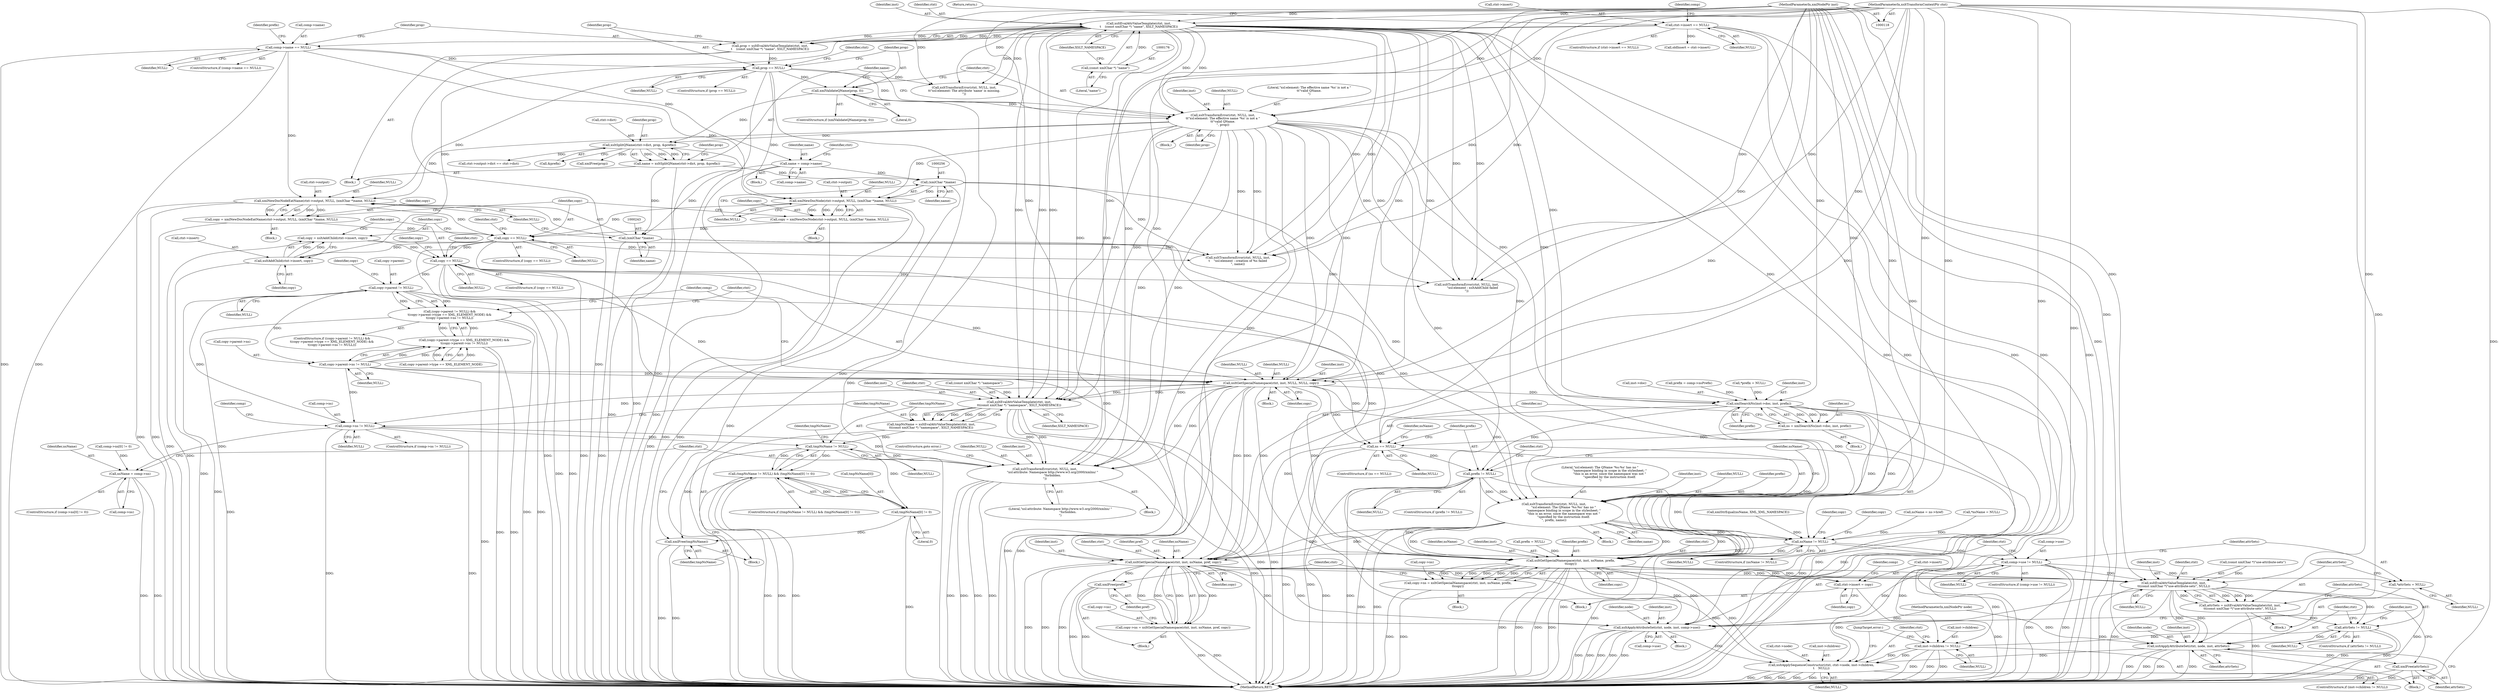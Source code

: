 digraph "0_Chrome_96dbafe288dbe2f0cc45fa3c39daf6d0c37acbab_39@API" {
"1000292" [label="(Call,copy->parent != NULL)"];
"1000279" [label="(Call,copy == NULL)"];
"1000271" [label="(Call,copy = xsltAddChild(ctxt->insert, copy))"];
"1000273" [label="(Call,xsltAddChild(ctxt->insert, copy))"];
"1000146" [label="(Call,ctxt->insert == NULL)"];
"1000260" [label="(Call,copy == NULL)"];
"1000235" [label="(Call,copy = xmlNewDocNodeEatName(ctxt->output, NULL, (xmlChar *)name, NULL))"];
"1000237" [label="(Call,xmlNewDocNodeEatName(ctxt->output, NULL, (xmlChar *)name, NULL))"];
"1000180" [label="(Call,prop == NULL)"];
"1000170" [label="(Call,prop = xsltEvalAttrValueTemplate(ctxt, inst,\n\t    (const xmlChar *) \"name\", XSLT_NAMESPACE))"];
"1000172" [label="(Call,xsltEvalAttrValueTemplate(ctxt, inst,\n\t    (const xmlChar *) \"name\", XSLT_NAMESPACE))"];
"1000119" [label="(MethodParameterIn,xsltTransformContextPtr ctxt)"];
"1000121" [label="(MethodParameterIn,xmlNodePtr inst)"];
"1000175" [label="(Call,(const xmlChar *) \"name\")"];
"1000164" [label="(Call,comp->name == NULL)"];
"1000195" [label="(Call,xsltTransformError(ctxt, NULL, inst,\n\t\t\"xsl:element: The effective name '%s' is not a \"\n\t\t\"valid QName.\n\", prop))"];
"1000191" [label="(Call,xmlValidateQName(prop, 0))"];
"1000242" [label="(Call,(xmlChar *)name)"];
"1000219" [label="(Call,name = comp->name)"];
"1000201" [label="(Call,name = xsltSplitQName(ctxt->dict, prop, &prefix))"];
"1000203" [label="(Call,xsltSplitQName(ctxt->dict, prop, &prefix))"];
"1000248" [label="(Call,copy = xmlNewDocNode(ctxt->output, NULL, (xmlChar *)name, NULL))"];
"1000250" [label="(Call,xmlNewDocNode(ctxt->output, NULL, (xmlChar *)name, NULL))"];
"1000255" [label="(Call,(xmlChar *)name)"];
"1000291" [label="(Call,(copy->parent != NULL) &&\n\t(copy->parent->type == XML_ELEMENT_NODE) &&\n\t(copy->parent->ns != NULL))"];
"1000305" [label="(Call,copy->parent->ns != NULL)"];
"1000297" [label="(Call,(copy->parent->type == XML_ELEMENT_NODE) &&\n\t(copy->parent->ns != NULL))"];
"1000313" [label="(Call,xsltGetSpecialNamespace(ctxt, inst, NULL, NULL, copy))"];
"1000325" [label="(Call,comp->ns != NULL)"];
"1000339" [label="(Call,nsName = comp->ns)"];
"1000358" [label="(Call,tmpNsName != NULL)"];
"1000357" [label="(Call,(tmpNsName != NULL) && (tmpNsName[0] != 0))"];
"1000361" [label="(Call,tmpNsName[0] != 0)"];
"1000366" [label="(Call,xmlFree(tmpNsName))"];
"1000369" [label="(Call,xsltTransformError(ctxt, NULL, inst,\n                \"xsl:attribute: Namespace http://www.w3.org/2000/xmlns/ \"\n                \"forbidden.\n\"))"];
"1000349" [label="(Call,xsltEvalAttrValueTemplate(ctxt, inst,\n\t\t(const xmlChar *) \"namespace\", XSLT_NAMESPACE))"];
"1000347" [label="(Call,tmpNsName = xsltEvalAttrValueTemplate(ctxt, inst,\n\t\t(const xmlChar *) \"namespace\", XSLT_NAMESPACE))"];
"1000391" [label="(Call,xmlSearchNs(inst->doc, inst, prefix))"];
"1000389" [label="(Call,ns = xmlSearchNs(inst->doc, inst, prefix))"];
"1000398" [label="(Call,ns == NULL)"];
"1000403" [label="(Call,prefix != NULL)"];
"1000407" [label="(Call,xsltTransformError(ctxt, NULL, inst,\n                    \"xsl:element: The QName '%s:%s' has no \"\n                    \"namespace binding in scope in the stylesheet; \"\n                    \"this is an error, since the namespace was not \"\n                    \"specified by the instruction itself.\n\", prefix, name))"];
"1000421" [label="(Call,nsName != NULL)"];
"1000430" [label="(Call,xsltGetSpecialNamespace(ctxt, inst, nsName, pref, copy))"];
"1000426" [label="(Call,copy->ns = xsltGetSpecialNamespace(ctxt, inst, nsName, pref, copy))"];
"1000436" [label="(Call,xmlFree(pref))"];
"1000450" [label="(Call,ctxt->insert = copy)"];
"1000467" [label="(Call,xsltApplyAttributeSet(ctxt, node, inst, comp->use))"];
"1000507" [label="(Call,xsltApplySequenceConstructor(ctxt, ctxt->node, inst->children,\n\t    NULL))"];
"1000482" [label="(Call,xsltEvalAttrValueTemplate(ctxt, inst,\n\t\t(const xmlChar *)\"use-attribute-sets\", NULL))"];
"1000480" [label="(Call,attrSets = xsltEvalAttrValueTemplate(ctxt, inst,\n\t\t(const xmlChar *)\"use-attribute-sets\", NULL))"];
"1000490" [label="(Call,attrSets != NULL)"];
"1000494" [label="(Call,xsltApplyAttributeSet(ctxt, node, inst, attrSets))"];
"1000499" [label="(Call,xmlFree(attrSets))"];
"1000502" [label="(Call,inst->children != NULL)"];
"1000444" [label="(Call,xsltGetSpecialNamespace(ctxt, inst, nsName, prefix,\n\t\tcopy))"];
"1000440" [label="(Call,copy->ns = xsltGetSpecialNamespace(ctxt, inst, nsName, prefix,\n\t\tcopy))"];
"1000461" [label="(Call,comp->use != NULL)"];
"1000477" [label="(Call,*attrSets = NULL)"];
"1000345" [label="(Block,)"];
"1000498" [label="(Identifier,attrSets)"];
"1000195" [label="(Call,xsltTransformError(ctxt, NULL, inst,\n\t\t\"xsl:element: The effective name '%s' is not a \"\n\t\t\"valid QName.\n\", prop))"];
"1000479" [label="(Identifier,NULL)"];
"1000204" [label="(Call,ctxt->dict)"];
"1000431" [label="(Identifier,ctxt)"];
"1000340" [label="(Identifier,nsName)"];
"1000225" [label="(Call,ctxt->output->dict == ctxt->dict)"];
"1000430" [label="(Call,xsltGetSpecialNamespace(ctxt, inst, nsName, pref, copy))"];
"1000172" [label="(Call,xsltEvalAttrValueTemplate(ctxt, inst,\n\t    (const xmlChar *) \"name\", XSLT_NAMESPACE))"];
"1000435" [label="(Identifier,copy)"];
"1000450" [label="(Call,ctxt->insert = copy)"];
"1000281" [label="(Identifier,NULL)"];
"1000178" [label="(Identifier,XSLT_NAMESPACE)"];
"1000234" [label="(Block,)"];
"1000489" [label="(ControlStructure,if (attrSets != NULL))"];
"1000180" [label="(Call,prop == NULL)"];
"1000251" [label="(Call,ctxt->output)"];
"1000196" [label="(Identifier,ctxt)"];
"1000248" [label="(Call,copy = xmlNewDocNode(ctxt->output, NULL, (xmlChar *)name, NULL))"];
"1000314" [label="(Identifier,ctxt)"];
"1000242" [label="(Call,(xmlChar *)name)"];
"1000219" [label="(Call,name = comp->name)"];
"1000271" [label="(Call,copy = xsltAddChild(ctxt->insert, copy))"];
"1000175" [label="(Call,(const xmlChar *) \"name\")"];
"1000215" [label="(Identifier,prefix)"];
"1000194" [label="(Block,)"];
"1000198" [label="(Identifier,inst)"];
"1000351" [label="(Identifier,inst)"];
"1000407" [label="(Call,xsltTransformError(ctxt, NULL, inst,\n                    \"xsl:element: The QName '%s:%s' has no \"\n                    \"namespace binding in scope in the stylesheet; \"\n                    \"this is an error, since the namespace was not \"\n                    \"specified by the instruction itself.\n\", prefix, name))"];
"1000260" [label="(Call,copy == NULL)"];
"1000423" [label="(Identifier,NULL)"];
"1000482" [label="(Call,xsltEvalAttrValueTemplate(ctxt, inst,\n\t\t(const xmlChar *)\"use-attribute-sets\", NULL))"];
"1000150" [label="(Identifier,NULL)"];
"1000469" [label="(Identifier,node)"];
"1000280" [label="(Identifier,copy)"];
"1000397" [label="(ControlStructure,if (ns == NULL))"];
"1000436" [label="(Call,xmlFree(pref))"];
"1000457" [label="(Identifier,comp)"];
"1000490" [label="(Call,attrSets != NULL)"];
"1000485" [label="(Call,(const xmlChar *)\"use-attribute-sets\")"];
"1000355" [label="(Identifier,XSLT_NAMESPACE)"];
"1000181" [label="(Identifier,prop)"];
"1000403" [label="(Call,prefix != NULL)"];
"1000504" [label="(Identifier,inst)"];
"1000311" [label="(Identifier,NULL)"];
"1000262" [label="(Identifier,NULL)"];
"1000321" [label="(Identifier,comp)"];
"1000421" [label="(Call,nsName != NULL)"];
"1000406" [label="(Block,)"];
"1000182" [label="(Identifier,NULL)"];
"1000361" [label="(Call,tmpNsName[0] != 0)"];
"1000368" [label="(Block,)"];
"1000387" [label="(Block,)"];
"1000427" [label="(Call,copy->ns)"];
"1000316" [label="(Identifier,NULL)"];
"1000367" [label="(Identifier,tmpNsName)"];
"1000165" [label="(Call,comp->name)"];
"1000447" [label="(Identifier,nsName)"];
"1000446" [label="(Identifier,inst)"];
"1000331" [label="(ControlStructure,if (comp->ns[0] != 0))"];
"1000207" [label="(Identifier,prop)"];
"1000247" [label="(Block,)"];
"1000279" [label="(Call,copy == NULL)"];
"1000362" [label="(Call,tmpNsName[0])"];
"1000121" [label="(MethodParameterIn,xmlNodePtr inst)"];
"1000193" [label="(Literal,0)"];
"1000449" [label="(Identifier,copy)"];
"1000492" [label="(Identifier,NULL)"];
"1000509" [label="(Call,ctxt->node)"];
"1000151" [label="(Return,return;)"];
"1000502" [label="(Call,inst->children != NULL)"];
"1000496" [label="(Identifier,node)"];
"1000313" [label="(Call,xsltGetSpecialNamespace(ctxt, inst, NULL, NULL, copy))"];
"1000467" [label="(Call,xsltApplyAttributeSet(ctxt, node, inst, comp->use))"];
"1000360" [label="(Identifier,NULL)"];
"1000147" [label="(Call,ctxt->insert)"];
"1000434" [label="(Identifier,pref)"];
"1000508" [label="(Identifier,ctxt)"];
"1000439" [label="(Block,)"];
"1000442" [label="(Identifier,copy)"];
"1000516" [label="(JumpTarget,error:)"];
"1000372" [label="(Identifier,inst)"];
"1000326" [label="(Call,comp->ns)"];
"1000145" [label="(ControlStructure,if (ctxt->insert == NULL))"];
"1000415" [label="(Call,nsName = ns->href)"];
"1000433" [label="(Identifier,nsName)"];
"1000177" [label="(Literal,\"name\")"];
"1000359" [label="(Identifier,tmpNsName)"];
"1000146" [label="(Call,ctxt->insert == NULL)"];
"1000168" [label="(Identifier,NULL)"];
"1000512" [label="(Call,inst->children)"];
"1000357" [label="(Call,(tmpNsName != NULL) && (tmpNsName[0] != 0))"];
"1000220" [label="(Identifier,name)"];
"1000356" [label="(ControlStructure,if ((tmpNsName != NULL) && (tmpNsName[0] != 0)))"];
"1000503" [label="(Call,inst->children)"];
"1000273" [label="(Call,xsltAddChild(ctxt->insert, copy))"];
"1000312" [label="(Block,)"];
"1000315" [label="(Identifier,inst)"];
"1000370" [label="(Identifier,ctxt)"];
"1000163" [label="(ControlStructure,if (comp->name == NULL))"];
"1000374" [label="(ControlStructure,goto error;)"];
"1000392" [label="(Call,inst->doc)"];
"1000155" [label="(Identifier,comp)"];
"1000408" [label="(Identifier,ctxt)"];
"1000441" [label="(Call,copy->ns)"];
"1000250" [label="(Call,xmlNewDocNode(ctxt->output, NULL, (xmlChar *)name, NULL))"];
"1000203" [label="(Call,xsltSplitQName(ctxt->dict, prop, &prefix))"];
"1000432" [label="(Identifier,inst)"];
"1000480" [label="(Call,attrSets = xsltEvalAttrValueTemplate(ctxt, inst,\n\t\t(const xmlChar *)\"use-attribute-sets\", NULL))"];
"1000297" [label="(Call,(copy->parent->type == XML_ELEMENT_NODE) &&\n\t(copy->parent->ns != NULL))"];
"1000350" [label="(Identifier,ctxt)"];
"1000488" [label="(Identifier,NULL)"];
"1000484" [label="(Identifier,inst)"];
"1000191" [label="(Call,xmlValidateQName(prop, 0))"];
"1000396" [label="(Identifier,prefix)"];
"1000192" [label="(Identifier,prop)"];
"1000332" [label="(Call,comp->ns[0] != 0)"];
"1000278" [label="(ControlStructure,if (copy == NULL))"];
"1000440" [label="(Call,copy->ns = xsltGetSpecialNamespace(ctxt, inst, nsName, prefix,\n\t\tcopy))"];
"1000383" [label="(Call,prefix = NULL)"];
"1000481" [label="(Identifier,attrSets)"];
"1000318" [label="(Identifier,copy)"];
"1000236" [label="(Identifier,copy)"];
"1000228" [label="(Identifier,ctxt)"];
"1000451" [label="(Call,ctxt->insert)"];
"1000478" [label="(Identifier,attrSets)"];
"1000277" [label="(Identifier,copy)"];
"1000411" [label="(Literal,\"xsl:element: The QName '%s:%s' has no \"\n                    \"namespace binding in scope in the stylesheet; \"\n                    \"this is an error, since the namespace was not \"\n                    \"specified by the instruction itself.\n\")"];
"1000294" [label="(Identifier,copy)"];
"1000158" [label="(Call,oldInsert = ctxt->insert)"];
"1000305" [label="(Call,copy->parent->ns != NULL)"];
"1000363" [label="(Identifier,tmpNsName)"];
"1000292" [label="(Call,copy->parent != NULL)"];
"1000335" [label="(Identifier,comp)"];
"1000274" [label="(Call,ctxt->insert)"];
"1000358" [label="(Call,tmpNsName != NULL)"];
"1000164" [label="(Call,comp->name == NULL)"];
"1000221" [label="(Call,comp->name)"];
"1000245" [label="(Identifier,NULL)"];
"1000494" [label="(Call,xsltApplyAttributeSet(ctxt, node, inst, attrSets))"];
"1000324" [label="(ControlStructure,if (comp->ns != NULL))"];
"1000171" [label="(Identifier,prop)"];
"1000365" [label="(Literal,0)"];
"1000140" [label="(Call,*nsName = NULL)"];
"1000235" [label="(Call,copy = xmlNewDocNodeEatName(ctxt->output, NULL, (xmlChar *)name, NULL))"];
"1000325" [label="(Call,comp->ns != NULL)"];
"1000371" [label="(Identifier,NULL)"];
"1000483" [label="(Identifier,ctxt)"];
"1000238" [label="(Call,ctxt->output)"];
"1000507" [label="(Call,xsltApplySequenceConstructor(ctxt, ctxt->node, inst->children,\n\t    NULL))"];
"1000420" [label="(ControlStructure,if (nsName != NULL))"];
"1000376" [label="(Call,xmlStrEqual(nsName, XML_XML_NAMESPACE))"];
"1000200" [label="(Identifier,prop)"];
"1000261" [label="(Identifier,copy)"];
"1000465" [label="(Identifier,NULL)"];
"1000214" [label="(Call,prefix = comp->nsPrefix)"];
"1000136" [label="(Call,*prefix = NULL)"];
"1000197" [label="(Identifier,NULL)"];
"1000470" [label="(Identifier,inst)"];
"1000369" [label="(Call,xsltTransformError(ctxt, NULL, inst,\n                \"xsl:attribute: Namespace http://www.w3.org/2000/xmlns/ \"\n                \"forbidden.\n\"))"];
"1000249" [label="(Identifier,copy)"];
"1000119" [label="(MethodParameterIn,xsltTransformContextPtr ctxt)"];
"1000184" [label="(Call,xsltTransformError(ctxt, NULL, inst,\n\t\t\"xsl:element: The attribute 'name' is missing.\n\"))"];
"1000264" [label="(Call,xsltTransformError(ctxt, NULL, inst,\n\t    \"xsl:element : creation of %s failed\n\", name))"];
"1000244" [label="(Identifier,name)"];
"1000410" [label="(Identifier,inst)"];
"1000471" [label="(Call,comp->use)"];
"1000468" [label="(Identifier,ctxt)"];
"1000120" [label="(MethodParameterIn,xmlNodePtr node)"];
"1000426" [label="(Call,copy->ns = xsltGetSpecialNamespace(ctxt, inst, nsName, pref, copy))"];
"1000405" [label="(Identifier,NULL)"];
"1000398" [label="(Call,ns == NULL)"];
"1000500" [label="(Identifier,attrSets)"];
"1000348" [label="(Identifier,tmpNsName)"];
"1000272" [label="(Identifier,copy)"];
"1000341" [label="(Call,comp->ns)"];
"1000523" [label="(MethodReturn,RET)"];
"1000339" [label="(Call,nsName = comp->ns)"];
"1000170" [label="(Call,prop = xsltEvalAttrValueTemplate(ctxt, inst,\n\t    (const xmlChar *) \"name\", XSLT_NAMESPACE))"];
"1000293" [label="(Call,copy->parent)"];
"1000389" [label="(Call,ns = xmlSearchNs(inst->doc, inst, prefix))"];
"1000409" [label="(Identifier,NULL)"];
"1000190" [label="(ControlStructure,if (xmlValidateQName(prop, 0)))"];
"1000258" [label="(Identifier,NULL)"];
"1000416" [label="(Identifier,nsName)"];
"1000283" [label="(Call,xsltTransformError(ctxt, NULL, inst,\n            \"xsl:element : xsltAddChild failed\n\"))"];
"1000306" [label="(Call,copy->parent->ns)"];
"1000444" [label="(Call,xsltGetSpecialNamespace(ctxt, inst, nsName, prefix,\n\t\tcopy))"];
"1000301" [label="(Identifier,copy)"];
"1000241" [label="(Identifier,NULL)"];
"1000425" [label="(Block,)"];
"1000477" [label="(Call,*attrSets = NULL)"];
"1000208" [label="(Call,&prefix)"];
"1000428" [label="(Identifier,copy)"];
"1000349" [label="(Call,xsltEvalAttrValueTemplate(ctxt, inst,\n\t\t(const xmlChar *) \"namespace\", XSLT_NAMESPACE))"];
"1000413" [label="(Identifier,name)"];
"1000185" [label="(Identifier,ctxt)"];
"1000211" [label="(Identifier,prop)"];
"1000179" [label="(ControlStructure,if (prop == NULL))"];
"1000495" [label="(Identifier,ctxt)"];
"1000329" [label="(Identifier,NULL)"];
"1000296" [label="(Identifier,NULL)"];
"1000290" [label="(ControlStructure,if ((copy->parent != NULL) &&\n\t(copy->parent->type == XML_ELEMENT_NODE) &&\n\t(copy->parent->ns != NULL)))"];
"1000255" [label="(Call,(xmlChar *)name)"];
"1000317" [label="(Identifier,NULL)"];
"1000373" [label="(Literal,\"xsl:attribute: Namespace http://www.w3.org/2000/xmlns/ \"\n                \"forbidden.\n\")"];
"1000352" [label="(Call,(const xmlChar *) \"namespace\")"];
"1000462" [label="(Call,comp->use)"];
"1000506" [label="(Identifier,NULL)"];
"1000201" [label="(Call,name = xsltSplitQName(ctxt->dict, prop, &prefix))"];
"1000402" [label="(ControlStructure,if (prefix != NULL))"];
"1000291" [label="(Call,(copy->parent != NULL) &&\n\t(copy->parent->type == XML_ELEMENT_NODE) &&\n\t(copy->parent->ns != NULL))"];
"1000399" [label="(Identifier,ns)"];
"1000298" [label="(Call,copy->parent->type == XML_ELEMENT_NODE)"];
"1000265" [label="(Identifier,ctxt)"];
"1000202" [label="(Identifier,name)"];
"1000412" [label="(Identifier,prefix)"];
"1000169" [label="(Block,)"];
"1000515" [label="(Identifier,NULL)"];
"1000259" [label="(ControlStructure,if (copy == NULL))"];
"1000395" [label="(Identifier,inst)"];
"1000437" [label="(Identifier,pref)"];
"1000199" [label="(Literal,\"xsl:element: The effective name '%s' is not a \"\n\t\t\"valid QName.\n\")"];
"1000491" [label="(Identifier,attrSets)"];
"1000404" [label="(Identifier,prefix)"];
"1000284" [label="(Identifier,ctxt)"];
"1000452" [label="(Identifier,ctxt)"];
"1000391" [label="(Call,xmlSearchNs(inst->doc, inst, prefix))"];
"1000174" [label="(Identifier,inst)"];
"1000390" [label="(Identifier,ns)"];
"1000454" [label="(Identifier,copy)"];
"1000466" [label="(Block,)"];
"1000493" [label="(Block,)"];
"1000448" [label="(Identifier,prefix)"];
"1000210" [label="(Call,xmlFree(prop))"];
"1000501" [label="(ControlStructure,if (inst->children != NULL))"];
"1000237" [label="(Call,xmlNewDocNodeEatName(ctxt->output, NULL, (xmlChar *)name, NULL))"];
"1000497" [label="(Identifier,inst)"];
"1000213" [label="(Block,)"];
"1000460" [label="(ControlStructure,if (comp->use != NULL))"];
"1000445" [label="(Identifier,ctxt)"];
"1000499" [label="(Call,xmlFree(attrSets))"];
"1000123" [label="(Block,)"];
"1000347" [label="(Call,tmpNsName = xsltEvalAttrValueTemplate(ctxt, inst,\n\t\t(const xmlChar *) \"namespace\", XSLT_NAMESPACE))"];
"1000366" [label="(Call,xmlFree(tmpNsName))"];
"1000254" [label="(Identifier,NULL)"];
"1000257" [label="(Identifier,name)"];
"1000461" [label="(Call,comp->use != NULL)"];
"1000173" [label="(Identifier,ctxt)"];
"1000475" [label="(Block,)"];
"1000400" [label="(Identifier,NULL)"];
"1000422" [label="(Identifier,nsName)"];
"1000292" -> "1000291"  [label="AST: "];
"1000292" -> "1000296"  [label="CFG: "];
"1000293" -> "1000292"  [label="AST: "];
"1000296" -> "1000292"  [label="AST: "];
"1000301" -> "1000292"  [label="CFG: "];
"1000291" -> "1000292"  [label="CFG: "];
"1000292" -> "1000523"  [label="DDG: "];
"1000292" -> "1000291"  [label="DDG: "];
"1000292" -> "1000291"  [label="DDG: "];
"1000279" -> "1000292"  [label="DDG: "];
"1000292" -> "1000305"  [label="DDG: "];
"1000292" -> "1000313"  [label="DDG: "];
"1000292" -> "1000325"  [label="DDG: "];
"1000292" -> "1000398"  [label="DDG: "];
"1000279" -> "1000278"  [label="AST: "];
"1000279" -> "1000281"  [label="CFG: "];
"1000280" -> "1000279"  [label="AST: "];
"1000281" -> "1000279"  [label="AST: "];
"1000284" -> "1000279"  [label="CFG: "];
"1000294" -> "1000279"  [label="CFG: "];
"1000279" -> "1000523"  [label="DDG: "];
"1000279" -> "1000523"  [label="DDG: "];
"1000271" -> "1000279"  [label="DDG: "];
"1000260" -> "1000279"  [label="DDG: "];
"1000279" -> "1000283"  [label="DDG: "];
"1000279" -> "1000313"  [label="DDG: "];
"1000279" -> "1000430"  [label="DDG: "];
"1000279" -> "1000444"  [label="DDG: "];
"1000271" -> "1000123"  [label="AST: "];
"1000271" -> "1000273"  [label="CFG: "];
"1000272" -> "1000271"  [label="AST: "];
"1000273" -> "1000271"  [label="AST: "];
"1000280" -> "1000271"  [label="CFG: "];
"1000271" -> "1000523"  [label="DDG: "];
"1000273" -> "1000271"  [label="DDG: "];
"1000273" -> "1000271"  [label="DDG: "];
"1000273" -> "1000277"  [label="CFG: "];
"1000274" -> "1000273"  [label="AST: "];
"1000277" -> "1000273"  [label="AST: "];
"1000273" -> "1000523"  [label="DDG: "];
"1000146" -> "1000273"  [label="DDG: "];
"1000260" -> "1000273"  [label="DDG: "];
"1000146" -> "1000145"  [label="AST: "];
"1000146" -> "1000150"  [label="CFG: "];
"1000147" -> "1000146"  [label="AST: "];
"1000150" -> "1000146"  [label="AST: "];
"1000151" -> "1000146"  [label="CFG: "];
"1000155" -> "1000146"  [label="CFG: "];
"1000146" -> "1000523"  [label="DDG: "];
"1000146" -> "1000523"  [label="DDG: "];
"1000146" -> "1000523"  [label="DDG: "];
"1000146" -> "1000158"  [label="DDG: "];
"1000146" -> "1000164"  [label="DDG: "];
"1000260" -> "1000259"  [label="AST: "];
"1000260" -> "1000262"  [label="CFG: "];
"1000261" -> "1000260"  [label="AST: "];
"1000262" -> "1000260"  [label="AST: "];
"1000265" -> "1000260"  [label="CFG: "];
"1000272" -> "1000260"  [label="CFG: "];
"1000260" -> "1000523"  [label="DDG: "];
"1000260" -> "1000523"  [label="DDG: "];
"1000235" -> "1000260"  [label="DDG: "];
"1000248" -> "1000260"  [label="DDG: "];
"1000250" -> "1000260"  [label="DDG: "];
"1000237" -> "1000260"  [label="DDG: "];
"1000260" -> "1000264"  [label="DDG: "];
"1000235" -> "1000234"  [label="AST: "];
"1000235" -> "1000237"  [label="CFG: "];
"1000236" -> "1000235"  [label="AST: "];
"1000237" -> "1000235"  [label="AST: "];
"1000261" -> "1000235"  [label="CFG: "];
"1000235" -> "1000523"  [label="DDG: "];
"1000237" -> "1000235"  [label="DDG: "];
"1000237" -> "1000235"  [label="DDG: "];
"1000237" -> "1000235"  [label="DDG: "];
"1000237" -> "1000245"  [label="CFG: "];
"1000238" -> "1000237"  [label="AST: "];
"1000241" -> "1000237"  [label="AST: "];
"1000242" -> "1000237"  [label="AST: "];
"1000245" -> "1000237"  [label="AST: "];
"1000237" -> "1000523"  [label="DDG: "];
"1000237" -> "1000523"  [label="DDG: "];
"1000180" -> "1000237"  [label="DDG: "];
"1000164" -> "1000237"  [label="DDG: "];
"1000195" -> "1000237"  [label="DDG: "];
"1000242" -> "1000237"  [label="DDG: "];
"1000180" -> "1000179"  [label="AST: "];
"1000180" -> "1000182"  [label="CFG: "];
"1000181" -> "1000180"  [label="AST: "];
"1000182" -> "1000180"  [label="AST: "];
"1000185" -> "1000180"  [label="CFG: "];
"1000192" -> "1000180"  [label="CFG: "];
"1000180" -> "1000523"  [label="DDG: "];
"1000180" -> "1000523"  [label="DDG: "];
"1000170" -> "1000180"  [label="DDG: "];
"1000164" -> "1000180"  [label="DDG: "];
"1000180" -> "1000184"  [label="DDG: "];
"1000180" -> "1000191"  [label="DDG: "];
"1000180" -> "1000195"  [label="DDG: "];
"1000180" -> "1000250"  [label="DDG: "];
"1000170" -> "1000169"  [label="AST: "];
"1000170" -> "1000172"  [label="CFG: "];
"1000171" -> "1000170"  [label="AST: "];
"1000172" -> "1000170"  [label="AST: "];
"1000181" -> "1000170"  [label="CFG: "];
"1000170" -> "1000523"  [label="DDG: "];
"1000172" -> "1000170"  [label="DDG: "];
"1000172" -> "1000170"  [label="DDG: "];
"1000172" -> "1000170"  [label="DDG: "];
"1000172" -> "1000170"  [label="DDG: "];
"1000172" -> "1000178"  [label="CFG: "];
"1000173" -> "1000172"  [label="AST: "];
"1000174" -> "1000172"  [label="AST: "];
"1000175" -> "1000172"  [label="AST: "];
"1000178" -> "1000172"  [label="AST: "];
"1000172" -> "1000523"  [label="DDG: "];
"1000172" -> "1000523"  [label="DDG: "];
"1000119" -> "1000172"  [label="DDG: "];
"1000121" -> "1000172"  [label="DDG: "];
"1000175" -> "1000172"  [label="DDG: "];
"1000172" -> "1000184"  [label="DDG: "];
"1000172" -> "1000184"  [label="DDG: "];
"1000172" -> "1000195"  [label="DDG: "];
"1000172" -> "1000195"  [label="DDG: "];
"1000172" -> "1000264"  [label="DDG: "];
"1000172" -> "1000264"  [label="DDG: "];
"1000172" -> "1000283"  [label="DDG: "];
"1000172" -> "1000283"  [label="DDG: "];
"1000172" -> "1000313"  [label="DDG: "];
"1000172" -> "1000313"  [label="DDG: "];
"1000172" -> "1000349"  [label="DDG: "];
"1000172" -> "1000349"  [label="DDG: "];
"1000172" -> "1000349"  [label="DDG: "];
"1000172" -> "1000369"  [label="DDG: "];
"1000172" -> "1000369"  [label="DDG: "];
"1000172" -> "1000391"  [label="DDG: "];
"1000172" -> "1000407"  [label="DDG: "];
"1000172" -> "1000430"  [label="DDG: "];
"1000172" -> "1000444"  [label="DDG: "];
"1000119" -> "1000118"  [label="AST: "];
"1000119" -> "1000523"  [label="DDG: "];
"1000119" -> "1000184"  [label="DDG: "];
"1000119" -> "1000195"  [label="DDG: "];
"1000119" -> "1000264"  [label="DDG: "];
"1000119" -> "1000283"  [label="DDG: "];
"1000119" -> "1000313"  [label="DDG: "];
"1000119" -> "1000349"  [label="DDG: "];
"1000119" -> "1000369"  [label="DDG: "];
"1000119" -> "1000407"  [label="DDG: "];
"1000119" -> "1000430"  [label="DDG: "];
"1000119" -> "1000444"  [label="DDG: "];
"1000119" -> "1000467"  [label="DDG: "];
"1000119" -> "1000482"  [label="DDG: "];
"1000119" -> "1000494"  [label="DDG: "];
"1000119" -> "1000507"  [label="DDG: "];
"1000121" -> "1000118"  [label="AST: "];
"1000121" -> "1000523"  [label="DDG: "];
"1000121" -> "1000184"  [label="DDG: "];
"1000121" -> "1000195"  [label="DDG: "];
"1000121" -> "1000264"  [label="DDG: "];
"1000121" -> "1000283"  [label="DDG: "];
"1000121" -> "1000313"  [label="DDG: "];
"1000121" -> "1000349"  [label="DDG: "];
"1000121" -> "1000369"  [label="DDG: "];
"1000121" -> "1000391"  [label="DDG: "];
"1000121" -> "1000407"  [label="DDG: "];
"1000121" -> "1000430"  [label="DDG: "];
"1000121" -> "1000444"  [label="DDG: "];
"1000121" -> "1000467"  [label="DDG: "];
"1000121" -> "1000482"  [label="DDG: "];
"1000121" -> "1000494"  [label="DDG: "];
"1000175" -> "1000177"  [label="CFG: "];
"1000176" -> "1000175"  [label="AST: "];
"1000177" -> "1000175"  [label="AST: "];
"1000178" -> "1000175"  [label="CFG: "];
"1000164" -> "1000163"  [label="AST: "];
"1000164" -> "1000168"  [label="CFG: "];
"1000165" -> "1000164"  [label="AST: "];
"1000168" -> "1000164"  [label="AST: "];
"1000171" -> "1000164"  [label="CFG: "];
"1000215" -> "1000164"  [label="CFG: "];
"1000164" -> "1000523"  [label="DDG: "];
"1000164" -> "1000523"  [label="DDG: "];
"1000164" -> "1000219"  [label="DDG: "];
"1000164" -> "1000250"  [label="DDG: "];
"1000195" -> "1000194"  [label="AST: "];
"1000195" -> "1000200"  [label="CFG: "];
"1000196" -> "1000195"  [label="AST: "];
"1000197" -> "1000195"  [label="AST: "];
"1000198" -> "1000195"  [label="AST: "];
"1000199" -> "1000195"  [label="AST: "];
"1000200" -> "1000195"  [label="AST: "];
"1000202" -> "1000195"  [label="CFG: "];
"1000195" -> "1000523"  [label="DDG: "];
"1000191" -> "1000195"  [label="DDG: "];
"1000195" -> "1000203"  [label="DDG: "];
"1000195" -> "1000250"  [label="DDG: "];
"1000195" -> "1000264"  [label="DDG: "];
"1000195" -> "1000264"  [label="DDG: "];
"1000195" -> "1000283"  [label="DDG: "];
"1000195" -> "1000283"  [label="DDG: "];
"1000195" -> "1000313"  [label="DDG: "];
"1000195" -> "1000313"  [label="DDG: "];
"1000195" -> "1000349"  [label="DDG: "];
"1000195" -> "1000349"  [label="DDG: "];
"1000195" -> "1000369"  [label="DDG: "];
"1000195" -> "1000369"  [label="DDG: "];
"1000195" -> "1000391"  [label="DDG: "];
"1000195" -> "1000407"  [label="DDG: "];
"1000195" -> "1000430"  [label="DDG: "];
"1000195" -> "1000444"  [label="DDG: "];
"1000191" -> "1000190"  [label="AST: "];
"1000191" -> "1000193"  [label="CFG: "];
"1000192" -> "1000191"  [label="AST: "];
"1000193" -> "1000191"  [label="AST: "];
"1000196" -> "1000191"  [label="CFG: "];
"1000202" -> "1000191"  [label="CFG: "];
"1000191" -> "1000523"  [label="DDG: "];
"1000191" -> "1000203"  [label="DDG: "];
"1000242" -> "1000244"  [label="CFG: "];
"1000243" -> "1000242"  [label="AST: "];
"1000244" -> "1000242"  [label="AST: "];
"1000245" -> "1000242"  [label="CFG: "];
"1000242" -> "1000523"  [label="DDG: "];
"1000219" -> "1000242"  [label="DDG: "];
"1000201" -> "1000242"  [label="DDG: "];
"1000242" -> "1000264"  [label="DDG: "];
"1000242" -> "1000407"  [label="DDG: "];
"1000219" -> "1000213"  [label="AST: "];
"1000219" -> "1000221"  [label="CFG: "];
"1000220" -> "1000219"  [label="AST: "];
"1000221" -> "1000219"  [label="AST: "];
"1000228" -> "1000219"  [label="CFG: "];
"1000219" -> "1000523"  [label="DDG: "];
"1000219" -> "1000255"  [label="DDG: "];
"1000201" -> "1000169"  [label="AST: "];
"1000201" -> "1000203"  [label="CFG: "];
"1000202" -> "1000201"  [label="AST: "];
"1000203" -> "1000201"  [label="AST: "];
"1000211" -> "1000201"  [label="CFG: "];
"1000201" -> "1000523"  [label="DDG: "];
"1000203" -> "1000201"  [label="DDG: "];
"1000203" -> "1000201"  [label="DDG: "];
"1000203" -> "1000201"  [label="DDG: "];
"1000201" -> "1000255"  [label="DDG: "];
"1000203" -> "1000208"  [label="CFG: "];
"1000204" -> "1000203"  [label="AST: "];
"1000207" -> "1000203"  [label="AST: "];
"1000208" -> "1000203"  [label="AST: "];
"1000203" -> "1000523"  [label="DDG: "];
"1000203" -> "1000210"  [label="DDG: "];
"1000203" -> "1000225"  [label="DDG: "];
"1000248" -> "1000247"  [label="AST: "];
"1000248" -> "1000250"  [label="CFG: "];
"1000249" -> "1000248"  [label="AST: "];
"1000250" -> "1000248"  [label="AST: "];
"1000261" -> "1000248"  [label="CFG: "];
"1000248" -> "1000523"  [label="DDG: "];
"1000250" -> "1000248"  [label="DDG: "];
"1000250" -> "1000248"  [label="DDG: "];
"1000250" -> "1000248"  [label="DDG: "];
"1000250" -> "1000258"  [label="CFG: "];
"1000251" -> "1000250"  [label="AST: "];
"1000254" -> "1000250"  [label="AST: "];
"1000255" -> "1000250"  [label="AST: "];
"1000258" -> "1000250"  [label="AST: "];
"1000250" -> "1000523"  [label="DDG: "];
"1000250" -> "1000523"  [label="DDG: "];
"1000255" -> "1000250"  [label="DDG: "];
"1000255" -> "1000257"  [label="CFG: "];
"1000256" -> "1000255"  [label="AST: "];
"1000257" -> "1000255"  [label="AST: "];
"1000258" -> "1000255"  [label="CFG: "];
"1000255" -> "1000523"  [label="DDG: "];
"1000255" -> "1000264"  [label="DDG: "];
"1000255" -> "1000407"  [label="DDG: "];
"1000291" -> "1000290"  [label="AST: "];
"1000291" -> "1000297"  [label="CFG: "];
"1000297" -> "1000291"  [label="AST: "];
"1000314" -> "1000291"  [label="CFG: "];
"1000321" -> "1000291"  [label="CFG: "];
"1000291" -> "1000523"  [label="DDG: "];
"1000291" -> "1000523"  [label="DDG: "];
"1000291" -> "1000523"  [label="DDG: "];
"1000297" -> "1000291"  [label="DDG: "];
"1000297" -> "1000291"  [label="DDG: "];
"1000305" -> "1000297"  [label="AST: "];
"1000305" -> "1000311"  [label="CFG: "];
"1000306" -> "1000305"  [label="AST: "];
"1000311" -> "1000305"  [label="AST: "];
"1000297" -> "1000305"  [label="CFG: "];
"1000305" -> "1000523"  [label="DDG: "];
"1000305" -> "1000297"  [label="DDG: "];
"1000305" -> "1000297"  [label="DDG: "];
"1000305" -> "1000313"  [label="DDG: "];
"1000305" -> "1000325"  [label="DDG: "];
"1000305" -> "1000398"  [label="DDG: "];
"1000297" -> "1000298"  [label="CFG: "];
"1000298" -> "1000297"  [label="AST: "];
"1000297" -> "1000523"  [label="DDG: "];
"1000297" -> "1000523"  [label="DDG: "];
"1000298" -> "1000297"  [label="DDG: "];
"1000298" -> "1000297"  [label="DDG: "];
"1000313" -> "1000312"  [label="AST: "];
"1000313" -> "1000318"  [label="CFG: "];
"1000314" -> "1000313"  [label="AST: "];
"1000315" -> "1000313"  [label="AST: "];
"1000316" -> "1000313"  [label="AST: "];
"1000317" -> "1000313"  [label="AST: "];
"1000318" -> "1000313"  [label="AST: "];
"1000321" -> "1000313"  [label="CFG: "];
"1000313" -> "1000523"  [label="DDG: "];
"1000313" -> "1000523"  [label="DDG: "];
"1000313" -> "1000325"  [label="DDG: "];
"1000313" -> "1000349"  [label="DDG: "];
"1000313" -> "1000349"  [label="DDG: "];
"1000313" -> "1000369"  [label="DDG: "];
"1000313" -> "1000369"  [label="DDG: "];
"1000313" -> "1000391"  [label="DDG: "];
"1000313" -> "1000398"  [label="DDG: "];
"1000313" -> "1000407"  [label="DDG: "];
"1000313" -> "1000430"  [label="DDG: "];
"1000313" -> "1000430"  [label="DDG: "];
"1000313" -> "1000444"  [label="DDG: "];
"1000313" -> "1000444"  [label="DDG: "];
"1000325" -> "1000324"  [label="AST: "];
"1000325" -> "1000329"  [label="CFG: "];
"1000326" -> "1000325"  [label="AST: "];
"1000329" -> "1000325"  [label="AST: "];
"1000335" -> "1000325"  [label="CFG: "];
"1000348" -> "1000325"  [label="CFG: "];
"1000325" -> "1000523"  [label="DDG: "];
"1000325" -> "1000523"  [label="DDG: "];
"1000325" -> "1000339"  [label="DDG: "];
"1000325" -> "1000358"  [label="DDG: "];
"1000325" -> "1000369"  [label="DDG: "];
"1000339" -> "1000331"  [label="AST: "];
"1000339" -> "1000341"  [label="CFG: "];
"1000340" -> "1000339"  [label="AST: "];
"1000341" -> "1000339"  [label="AST: "];
"1000370" -> "1000339"  [label="CFG: "];
"1000339" -> "1000523"  [label="DDG: "];
"1000339" -> "1000523"  [label="DDG: "];
"1000332" -> "1000339"  [label="DDG: "];
"1000358" -> "1000357"  [label="AST: "];
"1000358" -> "1000360"  [label="CFG: "];
"1000359" -> "1000358"  [label="AST: "];
"1000360" -> "1000358"  [label="AST: "];
"1000363" -> "1000358"  [label="CFG: "];
"1000357" -> "1000358"  [label="CFG: "];
"1000358" -> "1000357"  [label="DDG: "];
"1000358" -> "1000357"  [label="DDG: "];
"1000347" -> "1000358"  [label="DDG: "];
"1000358" -> "1000361"  [label="DDG: "];
"1000358" -> "1000366"  [label="DDG: "];
"1000358" -> "1000369"  [label="DDG: "];
"1000357" -> "1000356"  [label="AST: "];
"1000357" -> "1000361"  [label="CFG: "];
"1000361" -> "1000357"  [label="AST: "];
"1000367" -> "1000357"  [label="CFG: "];
"1000357" -> "1000523"  [label="DDG: "];
"1000357" -> "1000523"  [label="DDG: "];
"1000357" -> "1000523"  [label="DDG: "];
"1000361" -> "1000357"  [label="DDG: "];
"1000361" -> "1000357"  [label="DDG: "];
"1000361" -> "1000365"  [label="CFG: "];
"1000362" -> "1000361"  [label="AST: "];
"1000365" -> "1000361"  [label="AST: "];
"1000361" -> "1000523"  [label="DDG: "];
"1000361" -> "1000366"  [label="DDG: "];
"1000366" -> "1000345"  [label="AST: "];
"1000366" -> "1000367"  [label="CFG: "];
"1000367" -> "1000366"  [label="AST: "];
"1000370" -> "1000366"  [label="CFG: "];
"1000366" -> "1000523"  [label="DDG: "];
"1000366" -> "1000523"  [label="DDG: "];
"1000369" -> "1000368"  [label="AST: "];
"1000369" -> "1000373"  [label="CFG: "];
"1000370" -> "1000369"  [label="AST: "];
"1000371" -> "1000369"  [label="AST: "];
"1000372" -> "1000369"  [label="AST: "];
"1000373" -> "1000369"  [label="AST: "];
"1000374" -> "1000369"  [label="CFG: "];
"1000369" -> "1000523"  [label="DDG: "];
"1000369" -> "1000523"  [label="DDG: "];
"1000369" -> "1000523"  [label="DDG: "];
"1000369" -> "1000523"  [label="DDG: "];
"1000349" -> "1000369"  [label="DDG: "];
"1000349" -> "1000369"  [label="DDG: "];
"1000349" -> "1000347"  [label="AST: "];
"1000349" -> "1000355"  [label="CFG: "];
"1000350" -> "1000349"  [label="AST: "];
"1000351" -> "1000349"  [label="AST: "];
"1000352" -> "1000349"  [label="AST: "];
"1000355" -> "1000349"  [label="AST: "];
"1000347" -> "1000349"  [label="CFG: "];
"1000349" -> "1000523"  [label="DDG: "];
"1000349" -> "1000523"  [label="DDG: "];
"1000349" -> "1000347"  [label="DDG: "];
"1000349" -> "1000347"  [label="DDG: "];
"1000349" -> "1000347"  [label="DDG: "];
"1000349" -> "1000347"  [label="DDG: "];
"1000352" -> "1000349"  [label="DDG: "];
"1000347" -> "1000345"  [label="AST: "];
"1000348" -> "1000347"  [label="AST: "];
"1000359" -> "1000347"  [label="CFG: "];
"1000347" -> "1000523"  [label="DDG: "];
"1000391" -> "1000389"  [label="AST: "];
"1000391" -> "1000396"  [label="CFG: "];
"1000392" -> "1000391"  [label="AST: "];
"1000395" -> "1000391"  [label="AST: "];
"1000396" -> "1000391"  [label="AST: "];
"1000389" -> "1000391"  [label="CFG: "];
"1000391" -> "1000523"  [label="DDG: "];
"1000391" -> "1000523"  [label="DDG: "];
"1000391" -> "1000389"  [label="DDG: "];
"1000391" -> "1000389"  [label="DDG: "];
"1000391" -> "1000389"  [label="DDG: "];
"1000214" -> "1000391"  [label="DDG: "];
"1000136" -> "1000391"  [label="DDG: "];
"1000391" -> "1000403"  [label="DDG: "];
"1000391" -> "1000407"  [label="DDG: "];
"1000391" -> "1000430"  [label="DDG: "];
"1000391" -> "1000444"  [label="DDG: "];
"1000391" -> "1000444"  [label="DDG: "];
"1000389" -> "1000387"  [label="AST: "];
"1000390" -> "1000389"  [label="AST: "];
"1000399" -> "1000389"  [label="CFG: "];
"1000389" -> "1000523"  [label="DDG: "];
"1000389" -> "1000398"  [label="DDG: "];
"1000398" -> "1000397"  [label="AST: "];
"1000398" -> "1000400"  [label="CFG: "];
"1000399" -> "1000398"  [label="AST: "];
"1000400" -> "1000398"  [label="AST: "];
"1000404" -> "1000398"  [label="CFG: "];
"1000416" -> "1000398"  [label="CFG: "];
"1000398" -> "1000523"  [label="DDG: "];
"1000398" -> "1000523"  [label="DDG: "];
"1000398" -> "1000403"  [label="DDG: "];
"1000398" -> "1000421"  [label="DDG: "];
"1000403" -> "1000402"  [label="AST: "];
"1000403" -> "1000405"  [label="CFG: "];
"1000404" -> "1000403"  [label="AST: "];
"1000405" -> "1000403"  [label="AST: "];
"1000408" -> "1000403"  [label="CFG: "];
"1000422" -> "1000403"  [label="CFG: "];
"1000403" -> "1000523"  [label="DDG: "];
"1000403" -> "1000523"  [label="DDG: "];
"1000403" -> "1000407"  [label="DDG: "];
"1000403" -> "1000407"  [label="DDG: "];
"1000403" -> "1000421"  [label="DDG: "];
"1000403" -> "1000444"  [label="DDG: "];
"1000407" -> "1000406"  [label="AST: "];
"1000407" -> "1000413"  [label="CFG: "];
"1000408" -> "1000407"  [label="AST: "];
"1000409" -> "1000407"  [label="AST: "];
"1000410" -> "1000407"  [label="AST: "];
"1000411" -> "1000407"  [label="AST: "];
"1000412" -> "1000407"  [label="AST: "];
"1000413" -> "1000407"  [label="AST: "];
"1000422" -> "1000407"  [label="CFG: "];
"1000407" -> "1000523"  [label="DDG: "];
"1000407" -> "1000523"  [label="DDG: "];
"1000407" -> "1000523"  [label="DDG: "];
"1000407" -> "1000421"  [label="DDG: "];
"1000407" -> "1000430"  [label="DDG: "];
"1000407" -> "1000430"  [label="DDG: "];
"1000407" -> "1000444"  [label="DDG: "];
"1000407" -> "1000444"  [label="DDG: "];
"1000407" -> "1000444"  [label="DDG: "];
"1000421" -> "1000420"  [label="AST: "];
"1000421" -> "1000423"  [label="CFG: "];
"1000422" -> "1000421"  [label="AST: "];
"1000423" -> "1000421"  [label="AST: "];
"1000428" -> "1000421"  [label="CFG: "];
"1000442" -> "1000421"  [label="CFG: "];
"1000421" -> "1000523"  [label="DDG: "];
"1000376" -> "1000421"  [label="DDG: "];
"1000140" -> "1000421"  [label="DDG: "];
"1000415" -> "1000421"  [label="DDG: "];
"1000421" -> "1000430"  [label="DDG: "];
"1000421" -> "1000444"  [label="DDG: "];
"1000421" -> "1000461"  [label="DDG: "];
"1000421" -> "1000502"  [label="DDG: "];
"1000430" -> "1000426"  [label="AST: "];
"1000430" -> "1000435"  [label="CFG: "];
"1000431" -> "1000430"  [label="AST: "];
"1000432" -> "1000430"  [label="AST: "];
"1000433" -> "1000430"  [label="AST: "];
"1000434" -> "1000430"  [label="AST: "];
"1000435" -> "1000430"  [label="AST: "];
"1000426" -> "1000430"  [label="CFG: "];
"1000430" -> "1000523"  [label="DDG: "];
"1000430" -> "1000523"  [label="DDG: "];
"1000430" -> "1000523"  [label="DDG: "];
"1000430" -> "1000426"  [label="DDG: "];
"1000430" -> "1000426"  [label="DDG: "];
"1000430" -> "1000426"  [label="DDG: "];
"1000430" -> "1000426"  [label="DDG: "];
"1000430" -> "1000426"  [label="DDG: "];
"1000430" -> "1000436"  [label="DDG: "];
"1000430" -> "1000450"  [label="DDG: "];
"1000430" -> "1000467"  [label="DDG: "];
"1000430" -> "1000467"  [label="DDG: "];
"1000430" -> "1000482"  [label="DDG: "];
"1000430" -> "1000482"  [label="DDG: "];
"1000430" -> "1000507"  [label="DDG: "];
"1000426" -> "1000425"  [label="AST: "];
"1000427" -> "1000426"  [label="AST: "];
"1000437" -> "1000426"  [label="CFG: "];
"1000426" -> "1000523"  [label="DDG: "];
"1000426" -> "1000523"  [label="DDG: "];
"1000436" -> "1000425"  [label="AST: "];
"1000436" -> "1000437"  [label="CFG: "];
"1000437" -> "1000436"  [label="AST: "];
"1000452" -> "1000436"  [label="CFG: "];
"1000436" -> "1000523"  [label="DDG: "];
"1000436" -> "1000523"  [label="DDG: "];
"1000450" -> "1000123"  [label="AST: "];
"1000450" -> "1000454"  [label="CFG: "];
"1000451" -> "1000450"  [label="AST: "];
"1000454" -> "1000450"  [label="AST: "];
"1000457" -> "1000450"  [label="CFG: "];
"1000450" -> "1000523"  [label="DDG: "];
"1000444" -> "1000450"  [label="DDG: "];
"1000467" -> "1000466"  [label="AST: "];
"1000467" -> "1000471"  [label="CFG: "];
"1000468" -> "1000467"  [label="AST: "];
"1000469" -> "1000467"  [label="AST: "];
"1000470" -> "1000467"  [label="AST: "];
"1000471" -> "1000467"  [label="AST: "];
"1000504" -> "1000467"  [label="CFG: "];
"1000467" -> "1000523"  [label="DDG: "];
"1000467" -> "1000523"  [label="DDG: "];
"1000467" -> "1000523"  [label="DDG: "];
"1000467" -> "1000523"  [label="DDG: "];
"1000467" -> "1000523"  [label="DDG: "];
"1000444" -> "1000467"  [label="DDG: "];
"1000444" -> "1000467"  [label="DDG: "];
"1000120" -> "1000467"  [label="DDG: "];
"1000461" -> "1000467"  [label="DDG: "];
"1000467" -> "1000507"  [label="DDG: "];
"1000507" -> "1000501"  [label="AST: "];
"1000507" -> "1000515"  [label="CFG: "];
"1000508" -> "1000507"  [label="AST: "];
"1000509" -> "1000507"  [label="AST: "];
"1000512" -> "1000507"  [label="AST: "];
"1000515" -> "1000507"  [label="AST: "];
"1000516" -> "1000507"  [label="CFG: "];
"1000507" -> "1000523"  [label="DDG: "];
"1000507" -> "1000523"  [label="DDG: "];
"1000507" -> "1000523"  [label="DDG: "];
"1000507" -> "1000523"  [label="DDG: "];
"1000507" -> "1000523"  [label="DDG: "];
"1000482" -> "1000507"  [label="DDG: "];
"1000494" -> "1000507"  [label="DDG: "];
"1000444" -> "1000507"  [label="DDG: "];
"1000502" -> "1000507"  [label="DDG: "];
"1000502" -> "1000507"  [label="DDG: "];
"1000482" -> "1000480"  [label="AST: "];
"1000482" -> "1000488"  [label="CFG: "];
"1000483" -> "1000482"  [label="AST: "];
"1000484" -> "1000482"  [label="AST: "];
"1000485" -> "1000482"  [label="AST: "];
"1000488" -> "1000482"  [label="AST: "];
"1000480" -> "1000482"  [label="CFG: "];
"1000482" -> "1000523"  [label="DDG: "];
"1000482" -> "1000523"  [label="DDG: "];
"1000482" -> "1000523"  [label="DDG: "];
"1000482" -> "1000480"  [label="DDG: "];
"1000482" -> "1000480"  [label="DDG: "];
"1000482" -> "1000480"  [label="DDG: "];
"1000482" -> "1000480"  [label="DDG: "];
"1000444" -> "1000482"  [label="DDG: "];
"1000444" -> "1000482"  [label="DDG: "];
"1000485" -> "1000482"  [label="DDG: "];
"1000461" -> "1000482"  [label="DDG: "];
"1000482" -> "1000490"  [label="DDG: "];
"1000482" -> "1000494"  [label="DDG: "];
"1000482" -> "1000494"  [label="DDG: "];
"1000480" -> "1000475"  [label="AST: "];
"1000481" -> "1000480"  [label="AST: "];
"1000491" -> "1000480"  [label="CFG: "];
"1000480" -> "1000523"  [label="DDG: "];
"1000480" -> "1000490"  [label="DDG: "];
"1000490" -> "1000489"  [label="AST: "];
"1000490" -> "1000492"  [label="CFG: "];
"1000491" -> "1000490"  [label="AST: "];
"1000492" -> "1000490"  [label="AST: "];
"1000495" -> "1000490"  [label="CFG: "];
"1000504" -> "1000490"  [label="CFG: "];
"1000490" -> "1000523"  [label="DDG: "];
"1000490" -> "1000523"  [label="DDG: "];
"1000490" -> "1000494"  [label="DDG: "];
"1000490" -> "1000502"  [label="DDG: "];
"1000494" -> "1000493"  [label="AST: "];
"1000494" -> "1000498"  [label="CFG: "];
"1000495" -> "1000494"  [label="AST: "];
"1000496" -> "1000494"  [label="AST: "];
"1000497" -> "1000494"  [label="AST: "];
"1000498" -> "1000494"  [label="AST: "];
"1000500" -> "1000494"  [label="CFG: "];
"1000494" -> "1000523"  [label="DDG: "];
"1000494" -> "1000523"  [label="DDG: "];
"1000494" -> "1000523"  [label="DDG: "];
"1000494" -> "1000523"  [label="DDG: "];
"1000120" -> "1000494"  [label="DDG: "];
"1000494" -> "1000499"  [label="DDG: "];
"1000499" -> "1000493"  [label="AST: "];
"1000499" -> "1000500"  [label="CFG: "];
"1000500" -> "1000499"  [label="AST: "];
"1000504" -> "1000499"  [label="CFG: "];
"1000499" -> "1000523"  [label="DDG: "];
"1000499" -> "1000523"  [label="DDG: "];
"1000502" -> "1000501"  [label="AST: "];
"1000502" -> "1000506"  [label="CFG: "];
"1000503" -> "1000502"  [label="AST: "];
"1000506" -> "1000502"  [label="AST: "];
"1000508" -> "1000502"  [label="CFG: "];
"1000516" -> "1000502"  [label="CFG: "];
"1000502" -> "1000523"  [label="DDG: "];
"1000502" -> "1000523"  [label="DDG: "];
"1000502" -> "1000523"  [label="DDG: "];
"1000461" -> "1000502"  [label="DDG: "];
"1000444" -> "1000440"  [label="AST: "];
"1000444" -> "1000449"  [label="CFG: "];
"1000445" -> "1000444"  [label="AST: "];
"1000446" -> "1000444"  [label="AST: "];
"1000447" -> "1000444"  [label="AST: "];
"1000448" -> "1000444"  [label="AST: "];
"1000449" -> "1000444"  [label="AST: "];
"1000440" -> "1000444"  [label="CFG: "];
"1000444" -> "1000523"  [label="DDG: "];
"1000444" -> "1000523"  [label="DDG: "];
"1000444" -> "1000523"  [label="DDG: "];
"1000444" -> "1000523"  [label="DDG: "];
"1000444" -> "1000440"  [label="DDG: "];
"1000444" -> "1000440"  [label="DDG: "];
"1000444" -> "1000440"  [label="DDG: "];
"1000444" -> "1000440"  [label="DDG: "];
"1000444" -> "1000440"  [label="DDG: "];
"1000383" -> "1000444"  [label="DDG: "];
"1000440" -> "1000439"  [label="AST: "];
"1000441" -> "1000440"  [label="AST: "];
"1000452" -> "1000440"  [label="CFG: "];
"1000440" -> "1000523"  [label="DDG: "];
"1000440" -> "1000523"  [label="DDG: "];
"1000461" -> "1000460"  [label="AST: "];
"1000461" -> "1000465"  [label="CFG: "];
"1000462" -> "1000461"  [label="AST: "];
"1000465" -> "1000461"  [label="AST: "];
"1000468" -> "1000461"  [label="CFG: "];
"1000478" -> "1000461"  [label="CFG: "];
"1000461" -> "1000523"  [label="DDG: "];
"1000461" -> "1000523"  [label="DDG: "];
"1000461" -> "1000477"  [label="DDG: "];
"1000477" -> "1000475"  [label="AST: "];
"1000477" -> "1000479"  [label="CFG: "];
"1000478" -> "1000477"  [label="AST: "];
"1000479" -> "1000477"  [label="AST: "];
"1000481" -> "1000477"  [label="CFG: "];
}
